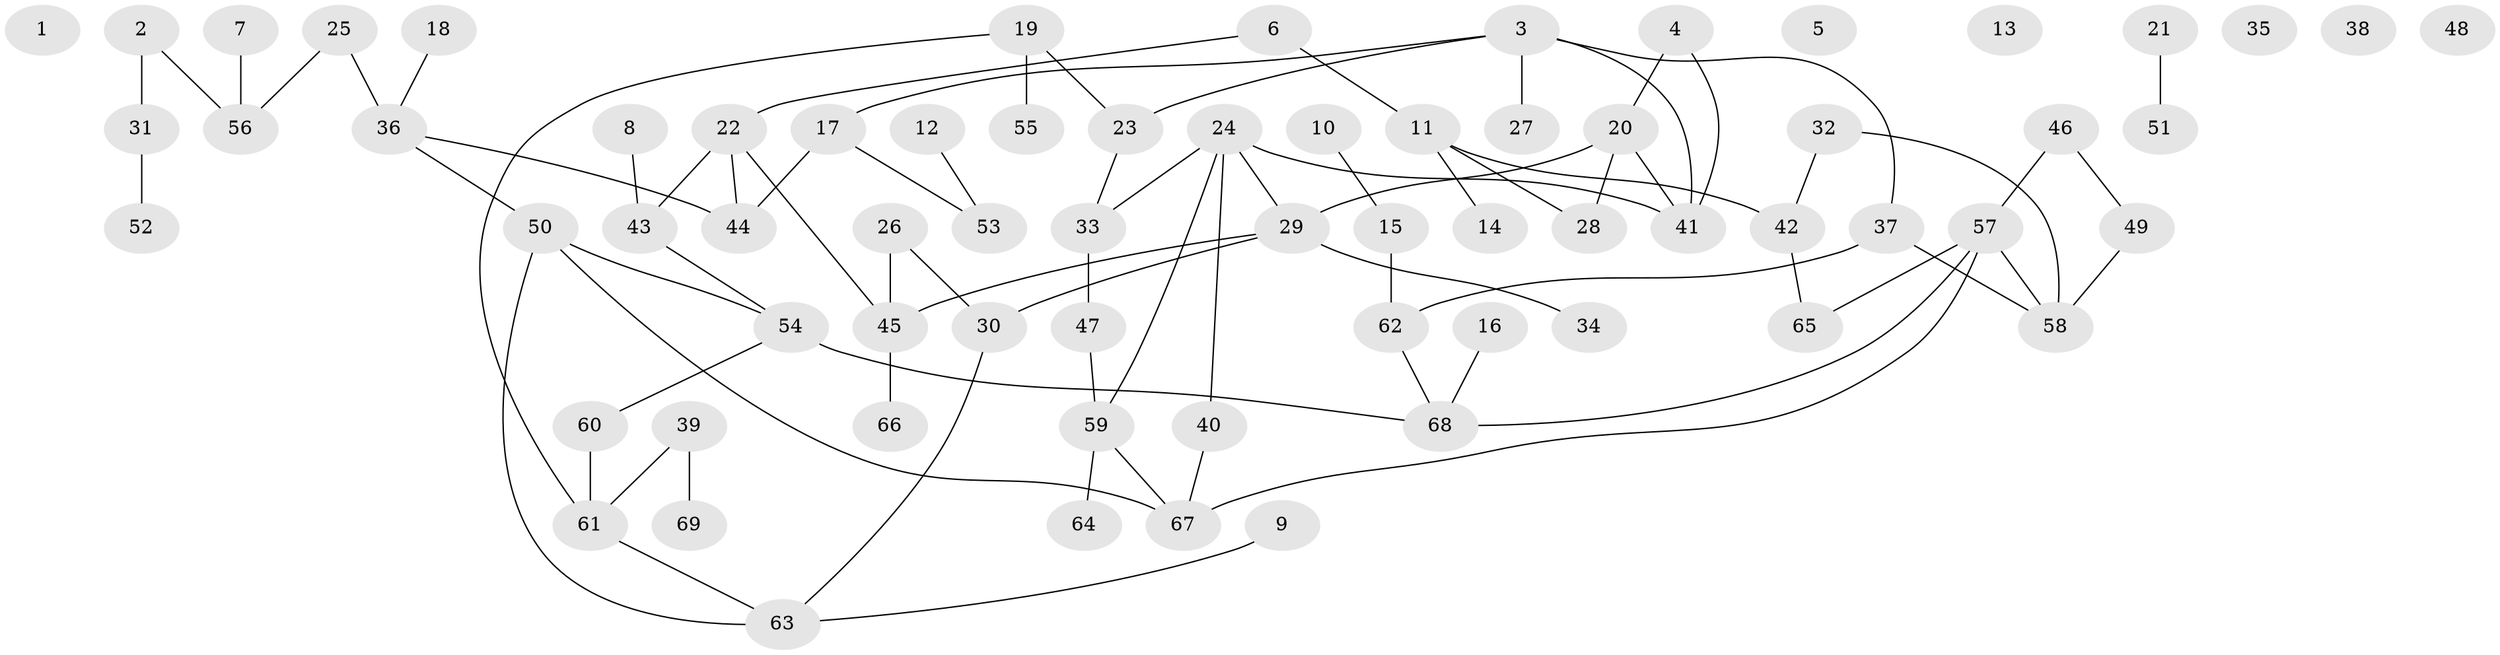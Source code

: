 // Generated by graph-tools (version 1.1) at 2025/33/03/09/25 02:33:42]
// undirected, 69 vertices, 80 edges
graph export_dot {
graph [start="1"]
  node [color=gray90,style=filled];
  1;
  2;
  3;
  4;
  5;
  6;
  7;
  8;
  9;
  10;
  11;
  12;
  13;
  14;
  15;
  16;
  17;
  18;
  19;
  20;
  21;
  22;
  23;
  24;
  25;
  26;
  27;
  28;
  29;
  30;
  31;
  32;
  33;
  34;
  35;
  36;
  37;
  38;
  39;
  40;
  41;
  42;
  43;
  44;
  45;
  46;
  47;
  48;
  49;
  50;
  51;
  52;
  53;
  54;
  55;
  56;
  57;
  58;
  59;
  60;
  61;
  62;
  63;
  64;
  65;
  66;
  67;
  68;
  69;
  2 -- 31;
  2 -- 56;
  3 -- 17;
  3 -- 23;
  3 -- 27;
  3 -- 37;
  3 -- 41;
  4 -- 20;
  4 -- 41;
  6 -- 11;
  6 -- 22;
  7 -- 56;
  8 -- 43;
  9 -- 63;
  10 -- 15;
  11 -- 14;
  11 -- 28;
  11 -- 42;
  12 -- 53;
  15 -- 62;
  16 -- 68;
  17 -- 44;
  17 -- 53;
  18 -- 36;
  19 -- 23;
  19 -- 55;
  19 -- 61;
  20 -- 28;
  20 -- 29;
  20 -- 41;
  21 -- 51;
  22 -- 43;
  22 -- 44;
  22 -- 45;
  23 -- 33;
  24 -- 29;
  24 -- 33;
  24 -- 40;
  24 -- 41;
  24 -- 59;
  25 -- 36;
  25 -- 56;
  26 -- 30;
  26 -- 45;
  29 -- 30;
  29 -- 34;
  29 -- 45;
  30 -- 63;
  31 -- 52;
  32 -- 42;
  32 -- 58;
  33 -- 47;
  36 -- 44;
  36 -- 50;
  37 -- 58;
  37 -- 62;
  39 -- 61;
  39 -- 69;
  40 -- 67;
  42 -- 65;
  43 -- 54;
  45 -- 66;
  46 -- 49;
  46 -- 57;
  47 -- 59;
  49 -- 58;
  50 -- 54;
  50 -- 63;
  50 -- 67;
  54 -- 60;
  54 -- 68;
  57 -- 58;
  57 -- 65;
  57 -- 67;
  57 -- 68;
  59 -- 64;
  59 -- 67;
  60 -- 61;
  61 -- 63;
  62 -- 68;
}
